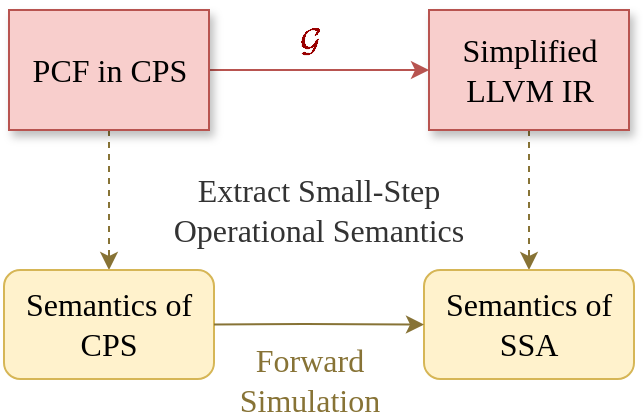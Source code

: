 <mxfile version="21.2.1" type="github">
  <diagram name="第 1 页" id="OoWNVezto3rYhGsD5WaQ">
    <mxGraphModel dx="982" dy="538" grid="1" gridSize="10" guides="1" tooltips="1" connect="1" arrows="1" fold="1" page="1" pageScale="1" pageWidth="827" pageHeight="1169" math="1" shadow="0">
      <root>
        <mxCell id="0" />
        <mxCell id="1" parent="0" />
        <mxCell id="C0zk4MkQJhlZNX3381d1-1" value="" style="edgeStyle=orthogonalEdgeStyle;rounded=0;orthogonalLoop=1;jettySize=auto;html=1;fillColor=#f8cecc;strokeColor=#b85450;" parent="1" source="C0zk4MkQJhlZNX3381d1-3" target="C0zk4MkQJhlZNX3381d1-5" edge="1">
          <mxGeometry relative="1" as="geometry" />
        </mxCell>
        <mxCell id="C0zk4MkQJhlZNX3381d1-2" value="" style="edgeStyle=orthogonalEdgeStyle;rounded=0;orthogonalLoop=1;jettySize=auto;html=1;fillColor=#fff2cc;strokeColor=#877336;dashed=1;" parent="1" source="C0zk4MkQJhlZNX3381d1-3" target="C0zk4MkQJhlZNX3381d1-6" edge="1">
          <mxGeometry relative="1" as="geometry" />
        </mxCell>
        <mxCell id="C0zk4MkQJhlZNX3381d1-3" value="&lt;span style=&quot;color: rgb(0, 0, 0); font-family: &amp;quot;Times New Roman&amp;quot;; font-size: 16px; font-style: normal; font-variant-ligatures: normal; font-variant-caps: normal; font-weight: 400; letter-spacing: normal; orphans: 2; text-align: center; text-indent: 0px; text-transform: none; widows: 2; word-spacing: 0px; -webkit-text-stroke-width: 0px; text-decoration-thickness: initial; text-decoration-style: initial; text-decoration-color: initial; float: none; display: inline !important;&quot;&gt;PCF in CPS&lt;/span&gt;" style="rounded=0;whiteSpace=wrap;html=1;shadow=1;fillColor=#f8cecc;strokeColor=#b85450;labelBackgroundColor=none;" parent="1" vertex="1">
          <mxGeometry x="242.5" y="190" width="100" height="60" as="geometry" />
        </mxCell>
        <mxCell id="C0zk4MkQJhlZNX3381d1-4" value="" style="edgeStyle=orthogonalEdgeStyle;rounded=0;orthogonalLoop=1;jettySize=auto;html=1;fillColor=#fff2cc;strokeColor=#877336;dashed=1;" parent="1" source="C0zk4MkQJhlZNX3381d1-5" target="C0zk4MkQJhlZNX3381d1-7" edge="1">
          <mxGeometry relative="1" as="geometry" />
        </mxCell>
        <mxCell id="C0zk4MkQJhlZNX3381d1-5" value="&lt;font face=&quot;Times New Roman&quot;&gt;&lt;span style=&quot;font-size: 16px;&quot;&gt;Simplified LLVM IR&lt;/span&gt;&lt;/font&gt;" style="rounded=0;whiteSpace=wrap;html=1;shadow=1;fillColor=#f8cecc;strokeColor=#b85450;labelBackgroundColor=none;" parent="1" vertex="1">
          <mxGeometry x="452.5" y="190" width="100" height="60" as="geometry" />
        </mxCell>
        <mxCell id="C0zk4MkQJhlZNX3381d1-6" value="&lt;font style=&quot;font-size: 16px;&quot; face=&quot;Times New Roman&quot;&gt;Semantics of&lt;br style=&quot;border-color: var(--border-color); font-size: 16px;&quot;&gt;&lt;span style=&quot;font-size: 16px;&quot;&gt;CPS&lt;/span&gt;&lt;/font&gt;" style="rounded=1;whiteSpace=wrap;html=1;fillColor=#fff2cc;strokeColor=#d6b656;" parent="1" vertex="1">
          <mxGeometry x="240" y="320" width="105" height="54.5" as="geometry" />
        </mxCell>
        <mxCell id="C0zk4MkQJhlZNX3381d1-7" value="&lt;font style=&quot;font-size: 16px;&quot; face=&quot;Times New Roman&quot;&gt;Semantics of&lt;br style=&quot;border-color: var(--border-color); font-size: 16px;&quot;&gt;SSA&lt;br&gt;&lt;/font&gt;" style="rounded=1;whiteSpace=wrap;html=1;fillColor=#fff2cc;strokeColor=#d6b656;" parent="1" vertex="1">
          <mxGeometry x="450" y="320" width="105" height="54.5" as="geometry" />
        </mxCell>
        <mxCell id="C0zk4MkQJhlZNX3381d1-8" value="&lt;font color=&quot;#333333&quot; face=&quot;Times New Roman&quot;&gt;&lt;span style=&quot;font-size: 16px;&quot;&gt;Extract Small-Step Operational Semantics&lt;/span&gt;&lt;/font&gt;" style="text;html=1;strokeColor=none;fillColor=none;align=center;verticalAlign=middle;whiteSpace=wrap;rounded=0;" parent="1" vertex="1">
          <mxGeometry x="321.25" y="260" width="153" height="60" as="geometry" />
        </mxCell>
        <mxCell id="C0zk4MkQJhlZNX3381d1-9" value="&lt;font color=&quot;#990000&quot; style=&quot;font-size: 16px;&quot; face=&quot;Times New Roman&quot;&gt;$$\mathcal{G}$$&lt;/font&gt;" style="text;html=1;strokeColor=none;fillColor=none;align=center;verticalAlign=middle;whiteSpace=wrap;rounded=0;" parent="1" vertex="1">
          <mxGeometry x="357.5" y="190" width="70" height="30" as="geometry" />
        </mxCell>
        <mxCell id="C0zk4MkQJhlZNX3381d1-11" value="&lt;font face=&quot;Times New Roman&quot;&gt;&lt;span style=&quot;font-size: 16px; font-weight: normal;&quot;&gt;Forward&lt;br&gt;Simulation&lt;/span&gt;&lt;/font&gt;" style="text;html=1;strokeColor=none;fillColor=none;align=center;verticalAlign=middle;whiteSpace=wrap;rounded=0;fontColor=#877336;fontStyle=1" parent="1" vertex="1">
          <mxGeometry x="348.75" y="360" width="87.5" height="30" as="geometry" />
        </mxCell>
        <mxCell id="ytMCAIwwGjmve62k04MT-3" value="" style="endArrow=classic;html=1;rounded=0;exitX=1;exitY=0.5;exitDx=0;exitDy=0;entryX=0;entryY=0.5;entryDx=0;entryDy=0;fontColor=#877336;strokeColor=#877336;" edge="1" parent="1" source="C0zk4MkQJhlZNX3381d1-6" target="C0zk4MkQJhlZNX3381d1-7">
          <mxGeometry width="50" height="50" relative="1" as="geometry">
            <mxPoint x="390" y="300" as="sourcePoint" />
            <mxPoint x="440" y="250" as="targetPoint" />
            <Array as="points">
              <mxPoint x="390" y="347" />
            </Array>
          </mxGeometry>
        </mxCell>
      </root>
    </mxGraphModel>
  </diagram>
</mxfile>
